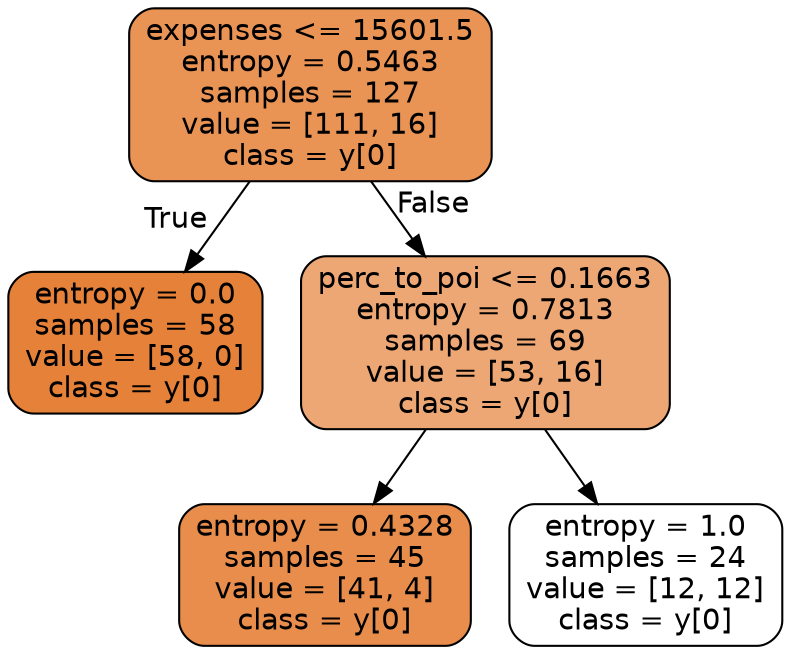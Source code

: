digraph Tree {
node [shape=box, style="filled, rounded", color="black", fontname=helvetica] ;
edge [fontname=helvetica] ;
0 [label="expenses <= 15601.5\nentropy = 0.5463\nsamples = 127\nvalue = [111, 16]\nclass = y[0]", fillcolor="#e58139da"] ;
1 [label="entropy = 0.0\nsamples = 58\nvalue = [58, 0]\nclass = y[0]", fillcolor="#e58139ff"] ;
0 -> 1 [labeldistance=2.5, labelangle=45, headlabel="True"] ;
2 [label="perc_to_poi <= 0.1663\nentropy = 0.7813\nsamples = 69\nvalue = [53, 16]\nclass = y[0]", fillcolor="#e58139b2"] ;
0 -> 2 [labeldistance=2.5, labelangle=-45, headlabel="False"] ;
3 [label="entropy = 0.4328\nsamples = 45\nvalue = [41, 4]\nclass = y[0]", fillcolor="#e58139e6"] ;
2 -> 3 ;
4 [label="entropy = 1.0\nsamples = 24\nvalue = [12, 12]\nclass = y[0]", fillcolor="#e5813900"] ;
2 -> 4 ;
}
